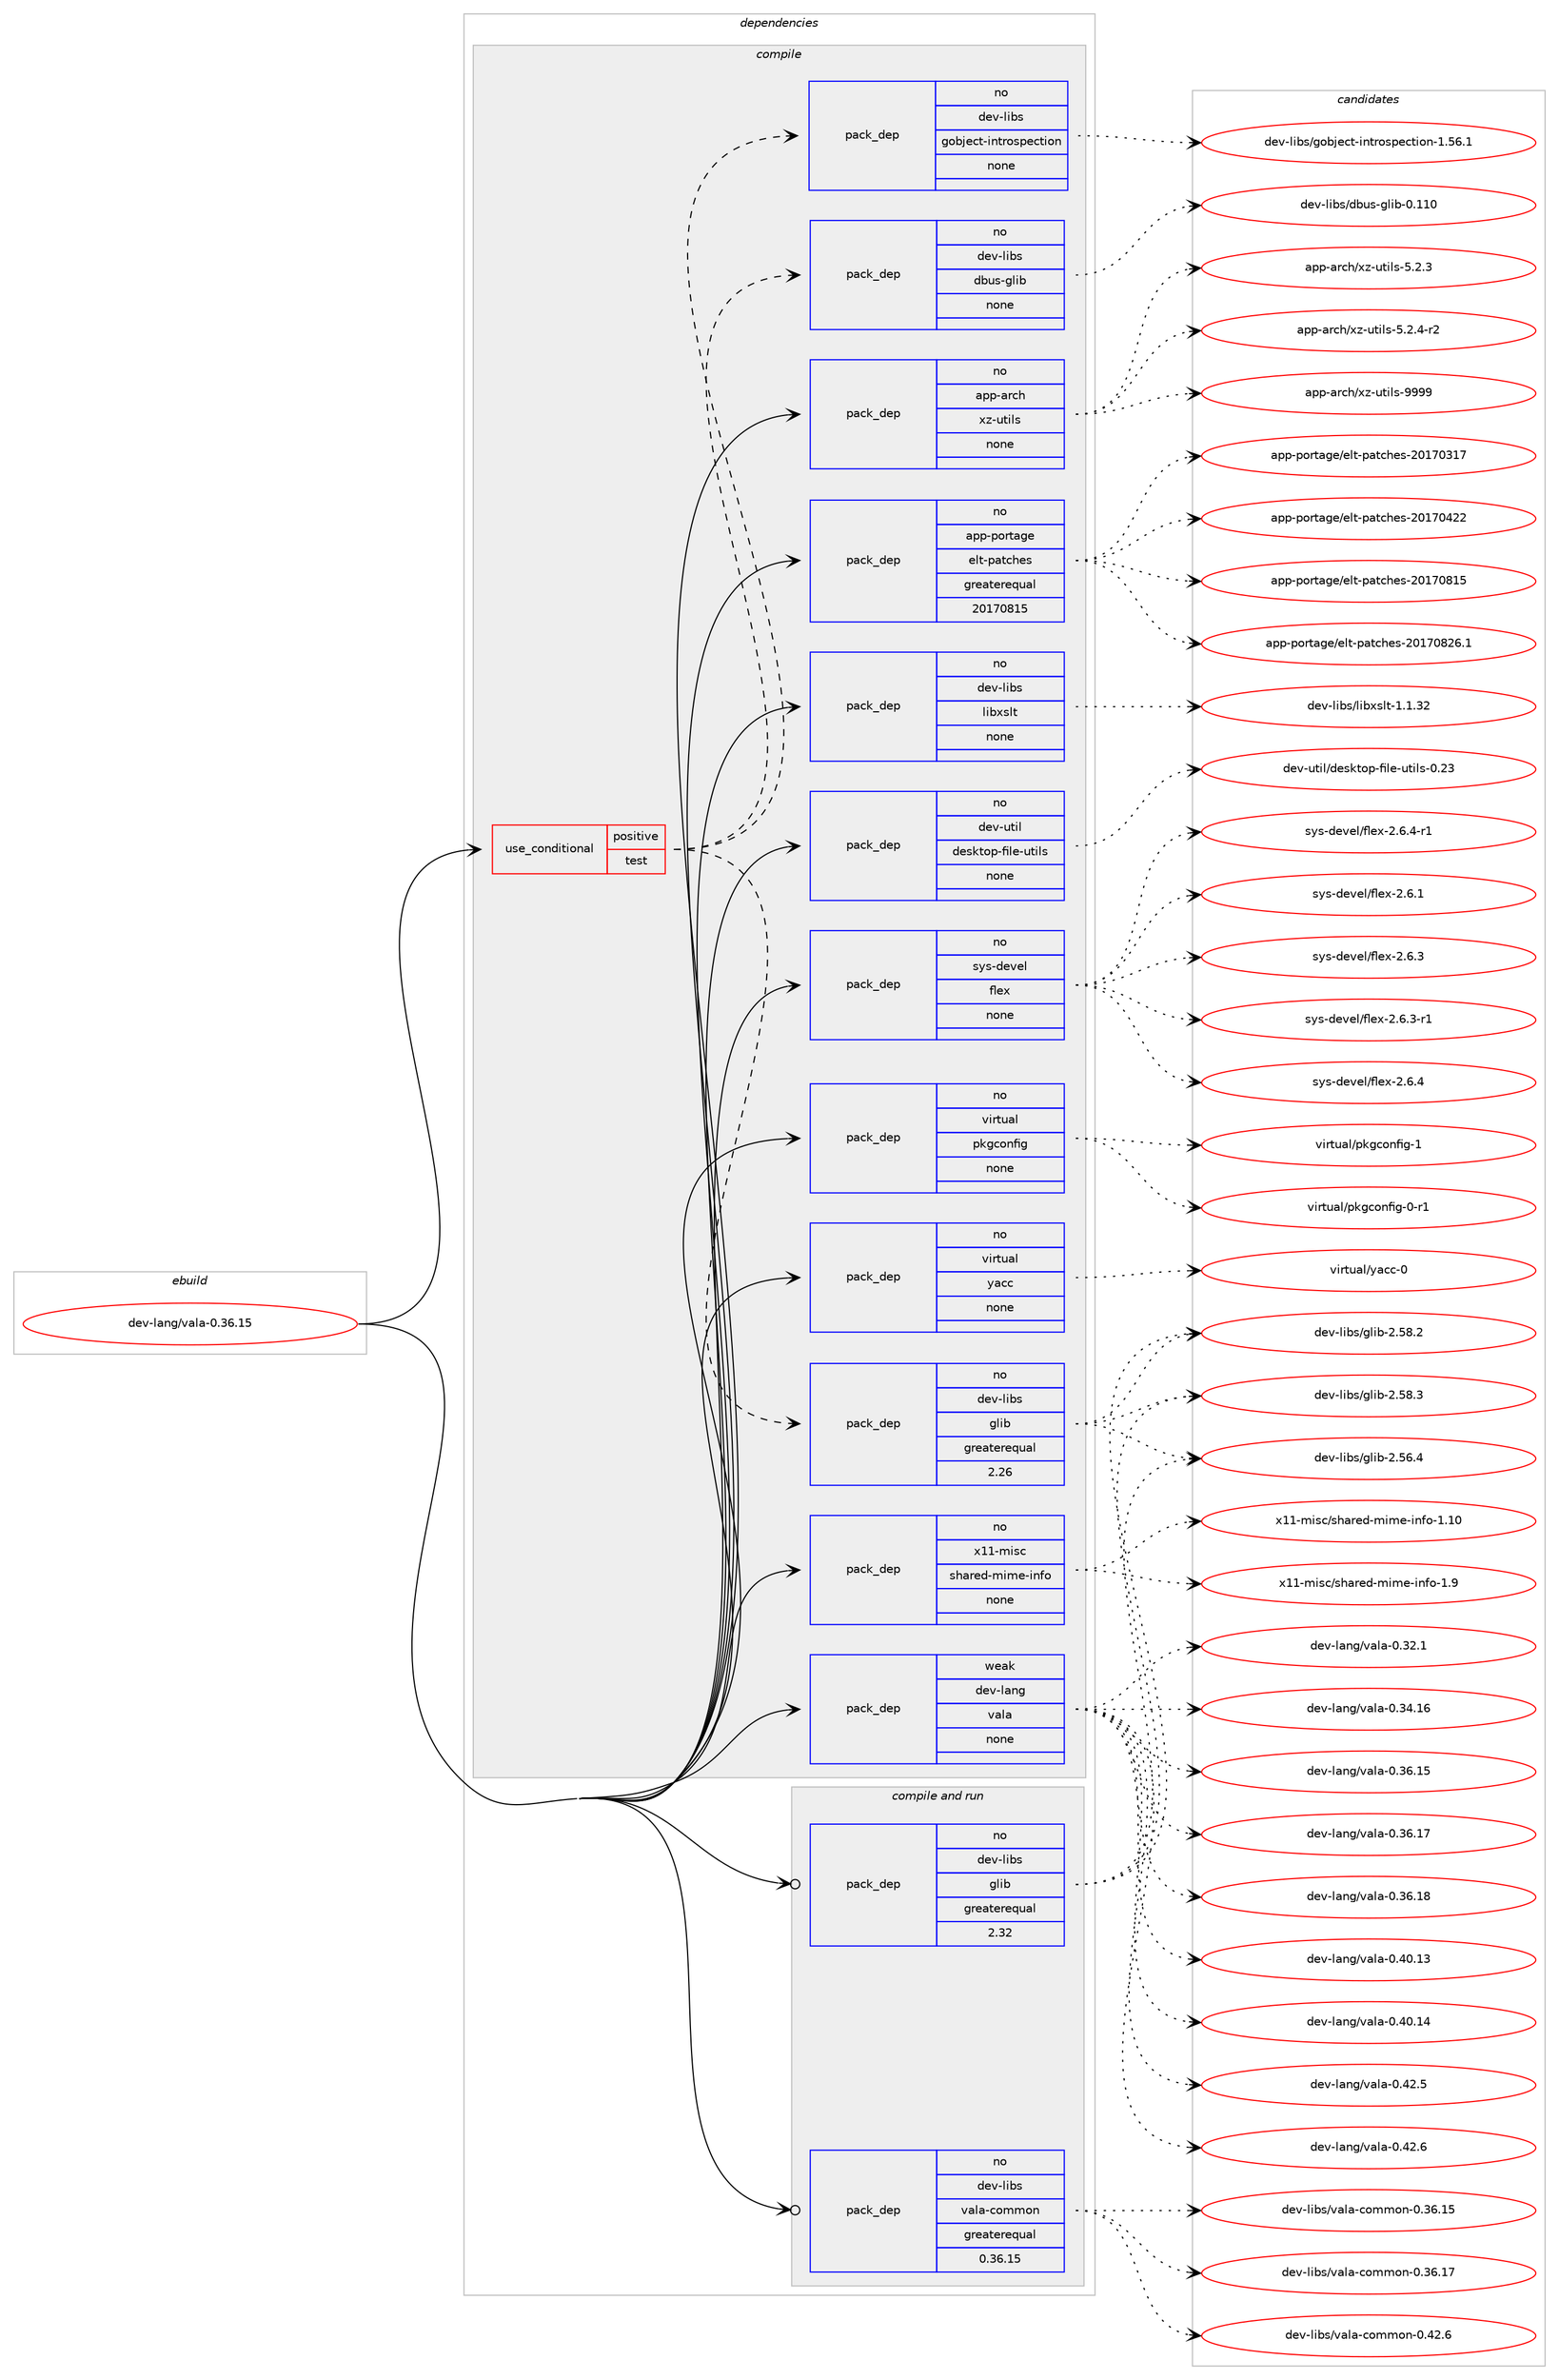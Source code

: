 digraph prolog {

# *************
# Graph options
# *************

newrank=true;
concentrate=true;
compound=true;
graph [rankdir=LR,fontname=Helvetica,fontsize=10,ranksep=1.5];#, ranksep=2.5, nodesep=0.2];
edge  [arrowhead=vee];
node  [fontname=Helvetica,fontsize=10];

# **********
# The ebuild
# **********

subgraph cluster_leftcol {
color=gray;
rank=same;
label=<<i>ebuild</i>>;
id [label="dev-lang/vala-0.36.15", color=red, width=4, href="../dev-lang/vala-0.36.15.svg"];
}

# ****************
# The dependencies
# ****************

subgraph cluster_midcol {
color=gray;
label=<<i>dependencies</i>>;
subgraph cluster_compile {
fillcolor="#eeeeee";
style=filled;
label=<<i>compile</i>>;
subgraph cond365046 {
dependency1363419 [label=<<TABLE BORDER="0" CELLBORDER="1" CELLSPACING="0" CELLPADDING="4"><TR><TD ROWSPAN="3" CELLPADDING="10">use_conditional</TD></TR><TR><TD>positive</TD></TR><TR><TD>test</TD></TR></TABLE>>, shape=none, color=red];
subgraph pack975740 {
dependency1363420 [label=<<TABLE BORDER="0" CELLBORDER="1" CELLSPACING="0" CELLPADDING="4" WIDTH="220"><TR><TD ROWSPAN="6" CELLPADDING="30">pack_dep</TD></TR><TR><TD WIDTH="110">no</TD></TR><TR><TD>dev-libs</TD></TR><TR><TD>dbus-glib</TD></TR><TR><TD>none</TD></TR><TR><TD></TD></TR></TABLE>>, shape=none, color=blue];
}
dependency1363419:e -> dependency1363420:w [weight=20,style="dashed",arrowhead="vee"];
subgraph pack975741 {
dependency1363421 [label=<<TABLE BORDER="0" CELLBORDER="1" CELLSPACING="0" CELLPADDING="4" WIDTH="220"><TR><TD ROWSPAN="6" CELLPADDING="30">pack_dep</TD></TR><TR><TD WIDTH="110">no</TD></TR><TR><TD>dev-libs</TD></TR><TR><TD>glib</TD></TR><TR><TD>greaterequal</TD></TR><TR><TD>2.26</TD></TR></TABLE>>, shape=none, color=blue];
}
dependency1363419:e -> dependency1363421:w [weight=20,style="dashed",arrowhead="vee"];
subgraph pack975742 {
dependency1363422 [label=<<TABLE BORDER="0" CELLBORDER="1" CELLSPACING="0" CELLPADDING="4" WIDTH="220"><TR><TD ROWSPAN="6" CELLPADDING="30">pack_dep</TD></TR><TR><TD WIDTH="110">no</TD></TR><TR><TD>dev-libs</TD></TR><TR><TD>gobject-introspection</TD></TR><TR><TD>none</TD></TR><TR><TD></TD></TR></TABLE>>, shape=none, color=blue];
}
dependency1363419:e -> dependency1363422:w [weight=20,style="dashed",arrowhead="vee"];
}
id:e -> dependency1363419:w [weight=20,style="solid",arrowhead="vee"];
subgraph pack975743 {
dependency1363423 [label=<<TABLE BORDER="0" CELLBORDER="1" CELLSPACING="0" CELLPADDING="4" WIDTH="220"><TR><TD ROWSPAN="6" CELLPADDING="30">pack_dep</TD></TR><TR><TD WIDTH="110">no</TD></TR><TR><TD>app-arch</TD></TR><TR><TD>xz-utils</TD></TR><TR><TD>none</TD></TR><TR><TD></TD></TR></TABLE>>, shape=none, color=blue];
}
id:e -> dependency1363423:w [weight=20,style="solid",arrowhead="vee"];
subgraph pack975744 {
dependency1363424 [label=<<TABLE BORDER="0" CELLBORDER="1" CELLSPACING="0" CELLPADDING="4" WIDTH="220"><TR><TD ROWSPAN="6" CELLPADDING="30">pack_dep</TD></TR><TR><TD WIDTH="110">no</TD></TR><TR><TD>app-portage</TD></TR><TR><TD>elt-patches</TD></TR><TR><TD>greaterequal</TD></TR><TR><TD>20170815</TD></TR></TABLE>>, shape=none, color=blue];
}
id:e -> dependency1363424:w [weight=20,style="solid",arrowhead="vee"];
subgraph pack975745 {
dependency1363425 [label=<<TABLE BORDER="0" CELLBORDER="1" CELLSPACING="0" CELLPADDING="4" WIDTH="220"><TR><TD ROWSPAN="6" CELLPADDING="30">pack_dep</TD></TR><TR><TD WIDTH="110">no</TD></TR><TR><TD>dev-libs</TD></TR><TR><TD>libxslt</TD></TR><TR><TD>none</TD></TR><TR><TD></TD></TR></TABLE>>, shape=none, color=blue];
}
id:e -> dependency1363425:w [weight=20,style="solid",arrowhead="vee"];
subgraph pack975746 {
dependency1363426 [label=<<TABLE BORDER="0" CELLBORDER="1" CELLSPACING="0" CELLPADDING="4" WIDTH="220"><TR><TD ROWSPAN="6" CELLPADDING="30">pack_dep</TD></TR><TR><TD WIDTH="110">no</TD></TR><TR><TD>dev-util</TD></TR><TR><TD>desktop-file-utils</TD></TR><TR><TD>none</TD></TR><TR><TD></TD></TR></TABLE>>, shape=none, color=blue];
}
id:e -> dependency1363426:w [weight=20,style="solid",arrowhead="vee"];
subgraph pack975747 {
dependency1363427 [label=<<TABLE BORDER="0" CELLBORDER="1" CELLSPACING="0" CELLPADDING="4" WIDTH="220"><TR><TD ROWSPAN="6" CELLPADDING="30">pack_dep</TD></TR><TR><TD WIDTH="110">no</TD></TR><TR><TD>sys-devel</TD></TR><TR><TD>flex</TD></TR><TR><TD>none</TD></TR><TR><TD></TD></TR></TABLE>>, shape=none, color=blue];
}
id:e -> dependency1363427:w [weight=20,style="solid",arrowhead="vee"];
subgraph pack975748 {
dependency1363428 [label=<<TABLE BORDER="0" CELLBORDER="1" CELLSPACING="0" CELLPADDING="4" WIDTH="220"><TR><TD ROWSPAN="6" CELLPADDING="30">pack_dep</TD></TR><TR><TD WIDTH="110">no</TD></TR><TR><TD>virtual</TD></TR><TR><TD>pkgconfig</TD></TR><TR><TD>none</TD></TR><TR><TD></TD></TR></TABLE>>, shape=none, color=blue];
}
id:e -> dependency1363428:w [weight=20,style="solid",arrowhead="vee"];
subgraph pack975749 {
dependency1363429 [label=<<TABLE BORDER="0" CELLBORDER="1" CELLSPACING="0" CELLPADDING="4" WIDTH="220"><TR><TD ROWSPAN="6" CELLPADDING="30">pack_dep</TD></TR><TR><TD WIDTH="110">no</TD></TR><TR><TD>virtual</TD></TR><TR><TD>yacc</TD></TR><TR><TD>none</TD></TR><TR><TD></TD></TR></TABLE>>, shape=none, color=blue];
}
id:e -> dependency1363429:w [weight=20,style="solid",arrowhead="vee"];
subgraph pack975750 {
dependency1363430 [label=<<TABLE BORDER="0" CELLBORDER="1" CELLSPACING="0" CELLPADDING="4" WIDTH="220"><TR><TD ROWSPAN="6" CELLPADDING="30">pack_dep</TD></TR><TR><TD WIDTH="110">no</TD></TR><TR><TD>x11-misc</TD></TR><TR><TD>shared-mime-info</TD></TR><TR><TD>none</TD></TR><TR><TD></TD></TR></TABLE>>, shape=none, color=blue];
}
id:e -> dependency1363430:w [weight=20,style="solid",arrowhead="vee"];
subgraph pack975751 {
dependency1363431 [label=<<TABLE BORDER="0" CELLBORDER="1" CELLSPACING="0" CELLPADDING="4" WIDTH="220"><TR><TD ROWSPAN="6" CELLPADDING="30">pack_dep</TD></TR><TR><TD WIDTH="110">weak</TD></TR><TR><TD>dev-lang</TD></TR><TR><TD>vala</TD></TR><TR><TD>none</TD></TR><TR><TD></TD></TR></TABLE>>, shape=none, color=blue];
}
id:e -> dependency1363431:w [weight=20,style="solid",arrowhead="vee"];
}
subgraph cluster_compileandrun {
fillcolor="#eeeeee";
style=filled;
label=<<i>compile and run</i>>;
subgraph pack975752 {
dependency1363432 [label=<<TABLE BORDER="0" CELLBORDER="1" CELLSPACING="0" CELLPADDING="4" WIDTH="220"><TR><TD ROWSPAN="6" CELLPADDING="30">pack_dep</TD></TR><TR><TD WIDTH="110">no</TD></TR><TR><TD>dev-libs</TD></TR><TR><TD>glib</TD></TR><TR><TD>greaterequal</TD></TR><TR><TD>2.32</TD></TR></TABLE>>, shape=none, color=blue];
}
id:e -> dependency1363432:w [weight=20,style="solid",arrowhead="odotvee"];
subgraph pack975753 {
dependency1363433 [label=<<TABLE BORDER="0" CELLBORDER="1" CELLSPACING="0" CELLPADDING="4" WIDTH="220"><TR><TD ROWSPAN="6" CELLPADDING="30">pack_dep</TD></TR><TR><TD WIDTH="110">no</TD></TR><TR><TD>dev-libs</TD></TR><TR><TD>vala-common</TD></TR><TR><TD>greaterequal</TD></TR><TR><TD>0.36.15</TD></TR></TABLE>>, shape=none, color=blue];
}
id:e -> dependency1363433:w [weight=20,style="solid",arrowhead="odotvee"];
}
subgraph cluster_run {
fillcolor="#eeeeee";
style=filled;
label=<<i>run</i>>;
}
}

# **************
# The candidates
# **************

subgraph cluster_choices {
rank=same;
color=gray;
label=<<i>candidates</i>>;

subgraph choice975740 {
color=black;
nodesep=1;
choice100101118451081059811547100981171154510310810598454846494948 [label="dev-libs/dbus-glib-0.110", color=red, width=4,href="../dev-libs/dbus-glib-0.110.svg"];
dependency1363420:e -> choice100101118451081059811547100981171154510310810598454846494948:w [style=dotted,weight="100"];
}
subgraph choice975741 {
color=black;
nodesep=1;
choice1001011184510810598115471031081059845504653544652 [label="dev-libs/glib-2.56.4", color=red, width=4,href="../dev-libs/glib-2.56.4.svg"];
choice1001011184510810598115471031081059845504653564650 [label="dev-libs/glib-2.58.2", color=red, width=4,href="../dev-libs/glib-2.58.2.svg"];
choice1001011184510810598115471031081059845504653564651 [label="dev-libs/glib-2.58.3", color=red, width=4,href="../dev-libs/glib-2.58.3.svg"];
dependency1363421:e -> choice1001011184510810598115471031081059845504653544652:w [style=dotted,weight="100"];
dependency1363421:e -> choice1001011184510810598115471031081059845504653564650:w [style=dotted,weight="100"];
dependency1363421:e -> choice1001011184510810598115471031081059845504653564651:w [style=dotted,weight="100"];
}
subgraph choice975742 {
color=black;
nodesep=1;
choice1001011184510810598115471031119810610199116451051101161141111151121019911610511111045494653544649 [label="dev-libs/gobject-introspection-1.56.1", color=red, width=4,href="../dev-libs/gobject-introspection-1.56.1.svg"];
dependency1363422:e -> choice1001011184510810598115471031119810610199116451051101161141111151121019911610511111045494653544649:w [style=dotted,weight="100"];
}
subgraph choice975743 {
color=black;
nodesep=1;
choice971121124597114991044712012245117116105108115455346504651 [label="app-arch/xz-utils-5.2.3", color=red, width=4,href="../app-arch/xz-utils-5.2.3.svg"];
choice9711211245971149910447120122451171161051081154553465046524511450 [label="app-arch/xz-utils-5.2.4-r2", color=red, width=4,href="../app-arch/xz-utils-5.2.4-r2.svg"];
choice9711211245971149910447120122451171161051081154557575757 [label="app-arch/xz-utils-9999", color=red, width=4,href="../app-arch/xz-utils-9999.svg"];
dependency1363423:e -> choice971121124597114991044712012245117116105108115455346504651:w [style=dotted,weight="100"];
dependency1363423:e -> choice9711211245971149910447120122451171161051081154553465046524511450:w [style=dotted,weight="100"];
dependency1363423:e -> choice9711211245971149910447120122451171161051081154557575757:w [style=dotted,weight="100"];
}
subgraph choice975744 {
color=black;
nodesep=1;
choice97112112451121111141169710310147101108116451129711699104101115455048495548514955 [label="app-portage/elt-patches-20170317", color=red, width=4,href="../app-portage/elt-patches-20170317.svg"];
choice97112112451121111141169710310147101108116451129711699104101115455048495548525050 [label="app-portage/elt-patches-20170422", color=red, width=4,href="../app-portage/elt-patches-20170422.svg"];
choice97112112451121111141169710310147101108116451129711699104101115455048495548564953 [label="app-portage/elt-patches-20170815", color=red, width=4,href="../app-portage/elt-patches-20170815.svg"];
choice971121124511211111411697103101471011081164511297116991041011154550484955485650544649 [label="app-portage/elt-patches-20170826.1", color=red, width=4,href="../app-portage/elt-patches-20170826.1.svg"];
dependency1363424:e -> choice97112112451121111141169710310147101108116451129711699104101115455048495548514955:w [style=dotted,weight="100"];
dependency1363424:e -> choice97112112451121111141169710310147101108116451129711699104101115455048495548525050:w [style=dotted,weight="100"];
dependency1363424:e -> choice97112112451121111141169710310147101108116451129711699104101115455048495548564953:w [style=dotted,weight="100"];
dependency1363424:e -> choice971121124511211111411697103101471011081164511297116991041011154550484955485650544649:w [style=dotted,weight="100"];
}
subgraph choice975745 {
color=black;
nodesep=1;
choice1001011184510810598115471081059812011510811645494649465150 [label="dev-libs/libxslt-1.1.32", color=red, width=4,href="../dev-libs/libxslt-1.1.32.svg"];
dependency1363425:e -> choice1001011184510810598115471081059812011510811645494649465150:w [style=dotted,weight="100"];
}
subgraph choice975746 {
color=black;
nodesep=1;
choice100101118451171161051084710010111510711611111245102105108101451171161051081154548465051 [label="dev-util/desktop-file-utils-0.23", color=red, width=4,href="../dev-util/desktop-file-utils-0.23.svg"];
dependency1363426:e -> choice100101118451171161051084710010111510711611111245102105108101451171161051081154548465051:w [style=dotted,weight="100"];
}
subgraph choice975747 {
color=black;
nodesep=1;
choice1151211154510010111810110847102108101120455046544649 [label="sys-devel/flex-2.6.1", color=red, width=4,href="../sys-devel/flex-2.6.1.svg"];
choice1151211154510010111810110847102108101120455046544651 [label="sys-devel/flex-2.6.3", color=red, width=4,href="../sys-devel/flex-2.6.3.svg"];
choice11512111545100101118101108471021081011204550465446514511449 [label="sys-devel/flex-2.6.3-r1", color=red, width=4,href="../sys-devel/flex-2.6.3-r1.svg"];
choice1151211154510010111810110847102108101120455046544652 [label="sys-devel/flex-2.6.4", color=red, width=4,href="../sys-devel/flex-2.6.4.svg"];
choice11512111545100101118101108471021081011204550465446524511449 [label="sys-devel/flex-2.6.4-r1", color=red, width=4,href="../sys-devel/flex-2.6.4-r1.svg"];
dependency1363427:e -> choice1151211154510010111810110847102108101120455046544649:w [style=dotted,weight="100"];
dependency1363427:e -> choice1151211154510010111810110847102108101120455046544651:w [style=dotted,weight="100"];
dependency1363427:e -> choice11512111545100101118101108471021081011204550465446514511449:w [style=dotted,weight="100"];
dependency1363427:e -> choice1151211154510010111810110847102108101120455046544652:w [style=dotted,weight="100"];
dependency1363427:e -> choice11512111545100101118101108471021081011204550465446524511449:w [style=dotted,weight="100"];
}
subgraph choice975748 {
color=black;
nodesep=1;
choice11810511411611797108471121071039911111010210510345484511449 [label="virtual/pkgconfig-0-r1", color=red, width=4,href="../virtual/pkgconfig-0-r1.svg"];
choice1181051141161179710847112107103991111101021051034549 [label="virtual/pkgconfig-1", color=red, width=4,href="../virtual/pkgconfig-1.svg"];
dependency1363428:e -> choice11810511411611797108471121071039911111010210510345484511449:w [style=dotted,weight="100"];
dependency1363428:e -> choice1181051141161179710847112107103991111101021051034549:w [style=dotted,weight="100"];
}
subgraph choice975749 {
color=black;
nodesep=1;
choice11810511411611797108471219799994548 [label="virtual/yacc-0", color=red, width=4,href="../virtual/yacc-0.svg"];
dependency1363429:e -> choice11810511411611797108471219799994548:w [style=dotted,weight="100"];
}
subgraph choice975750 {
color=black;
nodesep=1;
choice12049494510910511599471151049711410110045109105109101451051101021114549464948 [label="x11-misc/shared-mime-info-1.10", color=red, width=4,href="../x11-misc/shared-mime-info-1.10.svg"];
choice120494945109105115994711510497114101100451091051091014510511010211145494657 [label="x11-misc/shared-mime-info-1.9", color=red, width=4,href="../x11-misc/shared-mime-info-1.9.svg"];
dependency1363430:e -> choice12049494510910511599471151049711410110045109105109101451051101021114549464948:w [style=dotted,weight="100"];
dependency1363430:e -> choice120494945109105115994711510497114101100451091051091014510511010211145494657:w [style=dotted,weight="100"];
}
subgraph choice975751 {
color=black;
nodesep=1;
choice100101118451089711010347118971089745484651504649 [label="dev-lang/vala-0.32.1", color=red, width=4,href="../dev-lang/vala-0.32.1.svg"];
choice10010111845108971101034711897108974548465152464954 [label="dev-lang/vala-0.34.16", color=red, width=4,href="../dev-lang/vala-0.34.16.svg"];
choice10010111845108971101034711897108974548465154464953 [label="dev-lang/vala-0.36.15", color=red, width=4,href="../dev-lang/vala-0.36.15.svg"];
choice10010111845108971101034711897108974548465154464955 [label="dev-lang/vala-0.36.17", color=red, width=4,href="../dev-lang/vala-0.36.17.svg"];
choice10010111845108971101034711897108974548465154464956 [label="dev-lang/vala-0.36.18", color=red, width=4,href="../dev-lang/vala-0.36.18.svg"];
choice10010111845108971101034711897108974548465248464951 [label="dev-lang/vala-0.40.13", color=red, width=4,href="../dev-lang/vala-0.40.13.svg"];
choice10010111845108971101034711897108974548465248464952 [label="dev-lang/vala-0.40.14", color=red, width=4,href="../dev-lang/vala-0.40.14.svg"];
choice100101118451089711010347118971089745484652504653 [label="dev-lang/vala-0.42.5", color=red, width=4,href="../dev-lang/vala-0.42.5.svg"];
choice100101118451089711010347118971089745484652504654 [label="dev-lang/vala-0.42.6", color=red, width=4,href="../dev-lang/vala-0.42.6.svg"];
dependency1363431:e -> choice100101118451089711010347118971089745484651504649:w [style=dotted,weight="100"];
dependency1363431:e -> choice10010111845108971101034711897108974548465152464954:w [style=dotted,weight="100"];
dependency1363431:e -> choice10010111845108971101034711897108974548465154464953:w [style=dotted,weight="100"];
dependency1363431:e -> choice10010111845108971101034711897108974548465154464955:w [style=dotted,weight="100"];
dependency1363431:e -> choice10010111845108971101034711897108974548465154464956:w [style=dotted,weight="100"];
dependency1363431:e -> choice10010111845108971101034711897108974548465248464951:w [style=dotted,weight="100"];
dependency1363431:e -> choice10010111845108971101034711897108974548465248464952:w [style=dotted,weight="100"];
dependency1363431:e -> choice100101118451089711010347118971089745484652504653:w [style=dotted,weight="100"];
dependency1363431:e -> choice100101118451089711010347118971089745484652504654:w [style=dotted,weight="100"];
}
subgraph choice975752 {
color=black;
nodesep=1;
choice1001011184510810598115471031081059845504653544652 [label="dev-libs/glib-2.56.4", color=red, width=4,href="../dev-libs/glib-2.56.4.svg"];
choice1001011184510810598115471031081059845504653564650 [label="dev-libs/glib-2.58.2", color=red, width=4,href="../dev-libs/glib-2.58.2.svg"];
choice1001011184510810598115471031081059845504653564651 [label="dev-libs/glib-2.58.3", color=red, width=4,href="../dev-libs/glib-2.58.3.svg"];
dependency1363432:e -> choice1001011184510810598115471031081059845504653544652:w [style=dotted,weight="100"];
dependency1363432:e -> choice1001011184510810598115471031081059845504653564650:w [style=dotted,weight="100"];
dependency1363432:e -> choice1001011184510810598115471031081059845504653564651:w [style=dotted,weight="100"];
}
subgraph choice975753 {
color=black;
nodesep=1;
choice100101118451081059811547118971089745991111091091111104548465154464953 [label="dev-libs/vala-common-0.36.15", color=red, width=4,href="../dev-libs/vala-common-0.36.15.svg"];
choice100101118451081059811547118971089745991111091091111104548465154464955 [label="dev-libs/vala-common-0.36.17", color=red, width=4,href="../dev-libs/vala-common-0.36.17.svg"];
choice1001011184510810598115471189710897459911110910911111045484652504654 [label="dev-libs/vala-common-0.42.6", color=red, width=4,href="../dev-libs/vala-common-0.42.6.svg"];
dependency1363433:e -> choice100101118451081059811547118971089745991111091091111104548465154464953:w [style=dotted,weight="100"];
dependency1363433:e -> choice100101118451081059811547118971089745991111091091111104548465154464955:w [style=dotted,weight="100"];
dependency1363433:e -> choice1001011184510810598115471189710897459911110910911111045484652504654:w [style=dotted,weight="100"];
}
}

}
